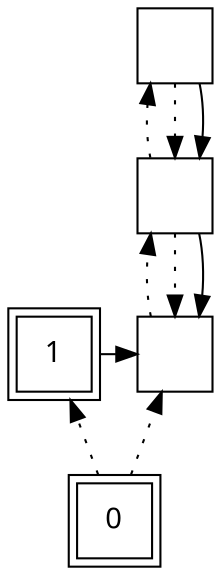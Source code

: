 digraph G {
rankdir = BT;
Node [ fontname="Apple Symbols"];
Player		[ label="1" shape=square peripheries=2];
Ground		[ label="0" shape=square peripheries=2];
Island0		[ label="" shape=square];
Island1		[ label="" shape=square];
Island2		[ label="" shape=square];
	"Ground" -> "Player" [style=dotted ];
	"Player" -> "Island0" [constraint=false];
	"Island1" -> "Island0" [style=dotted ];
	"Ground" -> "Island0" [style=dotted ];
	"Island0" -> "Island1" [style=dotted ];
	"Island2" -> "Island1" [style=dotted ];
	"Island1" -> "Island2" [style=dotted ];
	"Island1" -> "Island0" [constraint=false];
	"Island2" -> "Island1" [constraint=false];
}